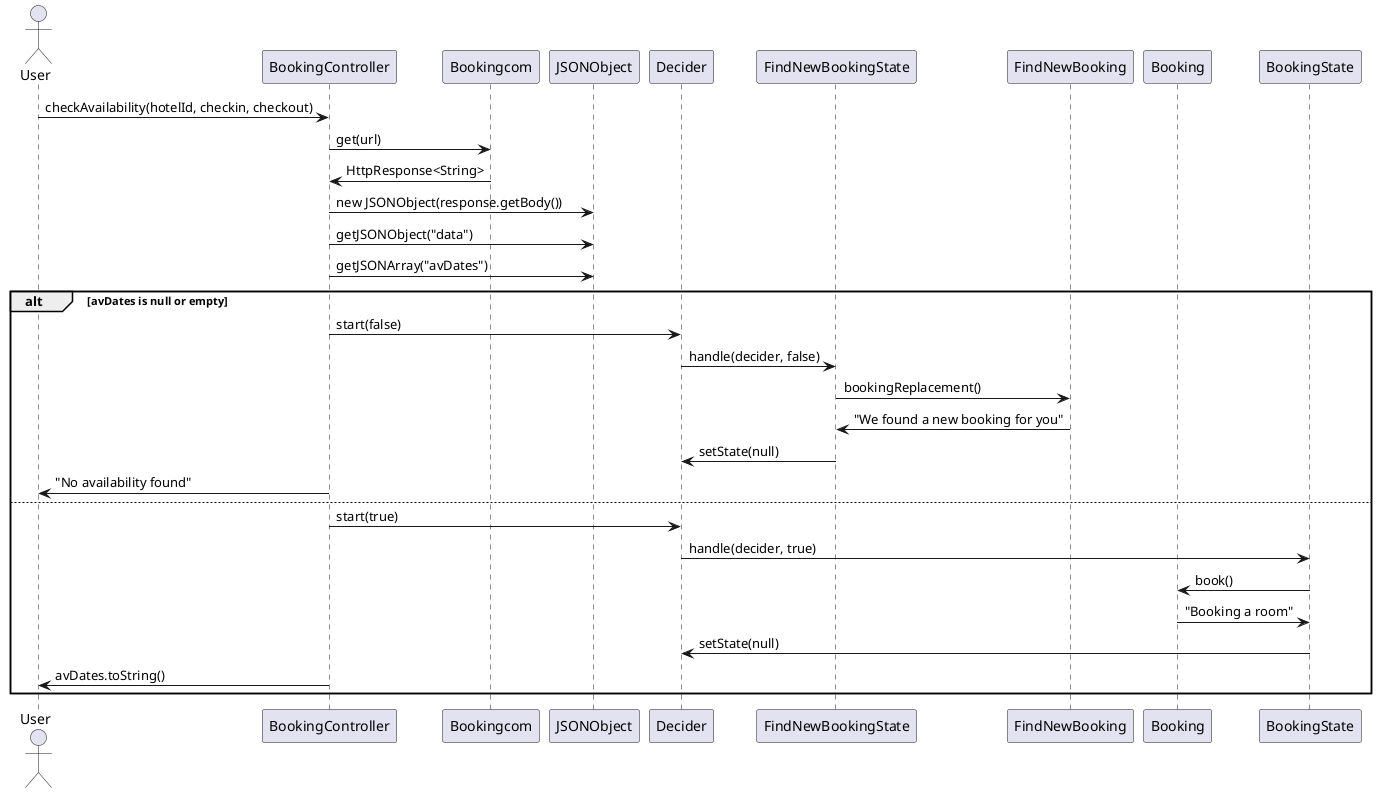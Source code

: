 @startuml
actor User
participant BookingController
participant Bookingcom
participant JSONObject
participant Decider
participant FindNewBookingState
participant FindNewBooking
participant Booking

User -> BookingController: checkAvailability(hotelId, checkin, checkout)
BookingController -> Bookingcom: get(url)
Bookingcom -> BookingController: HttpResponse<String>
BookingController -> JSONObject: new JSONObject(response.getBody())
BookingController -> JSONObject: getJSONObject("data")
BookingController -> JSONObject: getJSONArray("avDates")

alt avDates is null or empty
    BookingController -> Decider: start(false)
    Decider -> FindNewBookingState: handle(decider, false)
    FindNewBookingState -> FindNewBooking: bookingReplacement()
    FindNewBooking -> FindNewBookingState: "We found a new booking for you"
    FindNewBookingState -> Decider: setState(null)
    BookingController -> User: "No availability found"
else
    BookingController -> Decider: start(true)
    Decider -> BookingState: handle(decider, true)
    BookingState -> Booking: book()
    Booking -> BookingState: "Booking a room"
    BookingState -> Decider: setState(null)
    BookingController -> User: avDates.toString()
end

@enduml